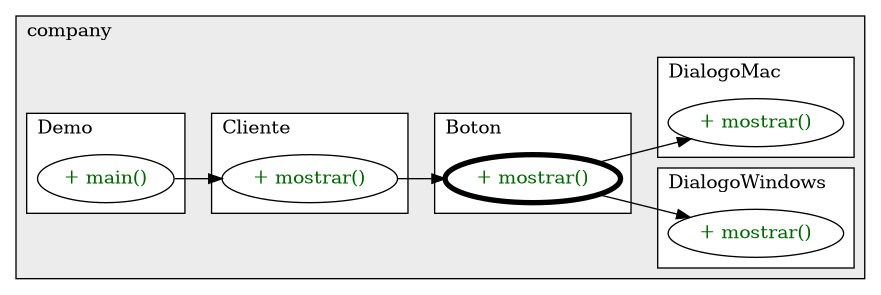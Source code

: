 @startuml

/' diagram meta data start
config=CallConfiguration;
{
  "rootMethod": "com.company.Boton#mostrar()",
  "projectClassification": {
    "searchMode": "OpenProject", // OpenProject, AllProjects
    "includedProjects": "",
    "pathEndKeywords": "*.impl",
    "isClientPath": "",
    "isClientName": "",
    "isTestPath": "",
    "isTestName": "",
    "isMappingPath": "",
    "isMappingName": "",
    "isDataAccessPath": "",
    "isDataAccessName": "",
    "isDataStructurePath": "",
    "isDataStructureName": "",
    "isInterfaceStructuresPath": "",
    "isInterfaceStructuresName": "",
    "isEntryPointPath": "",
    "isEntryPointName": "",
    "treatFinalFieldsAsMandatory": false
  },
  "graphRestriction": {
    "classPackageExcludeFilter": "",
    "classPackageIncludeFilter": "",
    "classNameExcludeFilter": "",
    "classNameIncludeFilter": "",
    "methodNameExcludeFilter": "",
    "methodNameIncludeFilter": "",
    "removeByInheritance": "", // inheritance/annotation based filtering is done in a second step
    "removeByAnnotation": "",
    "removeByClassPackage": "", // cleanup the graph after inheritance/annotation based filtering is done
    "removeByClassName": "",
    "cutMappings": false,
    "cutEnum": true,
    "cutTests": true,
    "cutClient": true,
    "cutDataAccess": true,
    "cutInterfaceStructures": true,
    "cutDataStructures": true,
    "cutGetterAndSetter": true,
    "cutConstructors": true
  },
  "graphTraversal": {
    "forwardDepth": 3,
    "backwardDepth": 3,
    "classPackageExcludeFilter": "",
    "classPackageIncludeFilter": "",
    "classNameExcludeFilter": "",
    "classNameIncludeFilter": "",
    "methodNameExcludeFilter": "",
    "methodNameIncludeFilter": "",
    "hideMappings": false,
    "hideDataStructures": false,
    "hidePrivateMethods": true,
    "hideInterfaceCalls": true, // indirection: implementation -> interface (is hidden) -> implementation
    "onlyShowApplicationEntryPoints": false, // root node is included
    "useMethodCallsForStructureDiagram": "ForwardOnly" // ForwardOnly, BothDirections, No
  },
  "details": {
    "aggregation": "GroupByClass", // ByClass, GroupByClass, None
    "showMethodParametersTypes": false,
    "showMethodParametersNames": false,
    "showMethodReturnType": false,
    "showPackageLevels": 2,
    "showCallOrder": false,
    "edgeMode": "MethodsOnly", // TypesOnly, MethodsOnly, TypesAndMethods, MethodsAndDirectTypeUsage
    "showDetailedClassStructure": false
  },
  "rootClass": "com.company.Boton",
  "extensionCallbackMethod": "" // qualified.class.name#methodName - signature: public static String method(String)
}
diagram meta data end '/



digraph g {
    rankdir="LR"
    splines=polyline
    

'nodes 
subgraph cluster_950484093 { 
   	label=company
	labeljust=l
	fillcolor="#ececec"
	style=filled
   
   subgraph cluster_155329796 { 
   	label=Cliente
	labeljust=l
	fillcolor=white
	style=filled
   
   Cliente2071347952XXXmostrar0[
	label="+ mostrar()"
	style=filled
	fillcolor=white
	tooltip="Cliente

null"
	fontcolor=darkgreen
];
} 

subgraph cluster_1963288543 { 
   	label=Demo
	labeljust=l
	fillcolor=white
	style=filled
   
   Demo2071347952XXXmain1859653459[
	label="+ main()"
	style=filled
	fillcolor=white
	tooltip="Demo

null"
	fontcolor=darkgreen
];
} 

subgraph cluster_2033366758 { 
   	label=DialogoWindows
	labeljust=l
	fillcolor=white
	style=filled
   
   DialogoWindows2071347952XXXmostrar0[
	label="+ mostrar()"
	style=filled
	fillcolor=white
	tooltip="DialogoWindows

null"
	fontcolor=darkgreen
];
} 

subgraph cluster_57683814 { 
   	label=DialogoMac
	labeljust=l
	fillcolor=white
	style=filled
   
   DialogoMac2071347952XXXmostrar0[
	label="+ mostrar()"
	style=filled
	fillcolor=white
	tooltip="DialogoMac

null"
	fontcolor=darkgreen
];
} 

subgraph cluster_733944984 { 
   	label=Boton
	labeljust=l
	fillcolor=white
	style=filled
   
   Boton2071347952XXXmostrar0[
	label="+ mostrar()"
	style=filled
	fillcolor=white
	tooltip="Boton

null"
	penwidth=4
	fontcolor=darkgreen
];
} 
} 

'edges    
Boton2071347952XXXmostrar0 -> DialogoMac2071347952XXXmostrar0;
Boton2071347952XXXmostrar0 -> DialogoWindows2071347952XXXmostrar0;
Cliente2071347952XXXmostrar0 -> Boton2071347952XXXmostrar0;
Demo2071347952XXXmain1859653459 -> Cliente2071347952XXXmostrar0;
    
}
@enduml